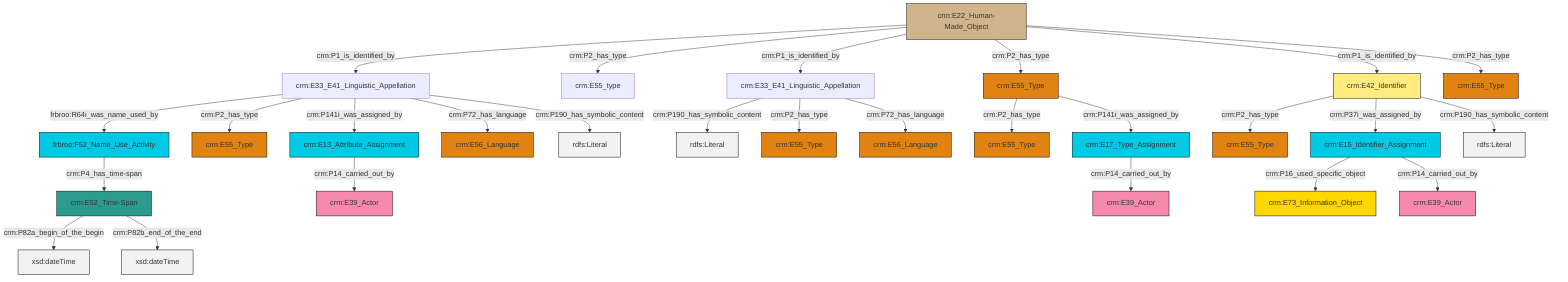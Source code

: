 graph TD
classDef Literal fill:#f2f2f2,stroke:#000000;
classDef CRM_Entity fill:#FFFFFF,stroke:#000000;
classDef Temporal_Entity fill:#00C9E6, stroke:#000000;
classDef Type fill:#E18312, stroke:#000000;
classDef Time-Span fill:#2C9C91, stroke:#000000;
classDef Appellation fill:#FFEB7F, stroke:#000000;
classDef Place fill:#008836, stroke:#000000;
classDef Persistent_Item fill:#B266B2, stroke:#000000;
classDef Conceptual_Object fill:#FFD700, stroke:#000000;
classDef Physical_Thing fill:#D2B48C, stroke:#000000;
classDef Actor fill:#f58aad, stroke:#000000;
classDef PC_Classes fill:#4ce600, stroke:#000000;
classDef Multi fill:#cccccc,stroke:#000000;

0["crm:E22_Human-Made_Object"]:::Physical_Thing -->|crm:P1_is_identified_by| 1["crm:E33_E41_Linguistic_Appellation"]:::Default
1["crm:E33_E41_Linguistic_Appellation"]:::Default -->|frbroo:R64i_was_name_used_by| 11["frbroo:F52_Name_Use_Activity"]:::Temporal_Entity
13["crm:E55_Type"]:::Type -->|crm:P2_has_type| 5["crm:E55_Type"]:::Type
14["crm:E52_Time-Span"]:::Time-Span -->|crm:P82a_begin_of_the_begin| 15[xsd:dateTime]:::Literal
16["crm:E42_Identifier"]:::Appellation -->|crm:P2_has_type| 17["crm:E55_Type"]:::Type
0["crm:E22_Human-Made_Object"]:::Physical_Thing -->|crm:P2_has_type| 20["crm:E55_type"]:::Default
14["crm:E52_Time-Span"]:::Time-Span -->|crm:P82b_end_of_the_end| 23[xsd:dateTime]:::Literal
0["crm:E22_Human-Made_Object"]:::Physical_Thing -->|crm:P1_is_identified_by| 9["crm:E33_E41_Linguistic_Appellation"]:::Default
9["crm:E33_E41_Linguistic_Appellation"]:::Default -->|crm:P190_has_symbolic_content| 29[rdfs:Literal]:::Literal
1["crm:E33_E41_Linguistic_Appellation"]:::Default -->|crm:P2_has_type| 31["crm:E55_Type"]:::Type
13["crm:E55_Type"]:::Type -->|crm:P141i_was_assigned_by| 34["crm:E17_Type_Assignment"]:::Temporal_Entity
35["crm:E13_Attribute_Assignment"]:::Temporal_Entity -->|crm:P14_carried_out_by| 36["crm:E39_Actor"]:::Actor
1["crm:E33_E41_Linguistic_Appellation"]:::Default -->|crm:P141i_was_assigned_by| 35["crm:E13_Attribute_Assignment"]:::Temporal_Entity
7["crm:E15_Identifier_Assignment"]:::Temporal_Entity -->|crm:P16_used_specific_object| 18["crm:E73_Information_Object"]:::Conceptual_Object
0["crm:E22_Human-Made_Object"]:::Physical_Thing -->|crm:P2_has_type| 13["crm:E55_Type"]:::Type
1["crm:E33_E41_Linguistic_Appellation"]:::Default -->|crm:P72_has_language| 41["crm:E56_Language"]:::Type
9["crm:E33_E41_Linguistic_Appellation"]:::Default -->|crm:P2_has_type| 24["crm:E55_Type"]:::Type
0["crm:E22_Human-Made_Object"]:::Physical_Thing -->|crm:P1_is_identified_by| 16["crm:E42_Identifier"]:::Appellation
34["crm:E17_Type_Assignment"]:::Temporal_Entity -->|crm:P14_carried_out_by| 2["crm:E39_Actor"]:::Actor
0["crm:E22_Human-Made_Object"]:::Physical_Thing -->|crm:P2_has_type| 43["crm:E55_Type"]:::Type
1["crm:E33_E41_Linguistic_Appellation"]:::Default -->|crm:P190_has_symbolic_content| 46[rdfs:Literal]:::Literal
9["crm:E33_E41_Linguistic_Appellation"]:::Default -->|crm:P72_has_language| 47["crm:E56_Language"]:::Type
7["crm:E15_Identifier_Assignment"]:::Temporal_Entity -->|crm:P14_carried_out_by| 21["crm:E39_Actor"]:::Actor
16["crm:E42_Identifier"]:::Appellation -->|crm:P37i_was_assigned_by| 7["crm:E15_Identifier_Assignment"]:::Temporal_Entity
11["frbroo:F52_Name_Use_Activity"]:::Temporal_Entity -->|crm:P4_has_time-span| 14["crm:E52_Time-Span"]:::Time-Span
16["crm:E42_Identifier"]:::Appellation -->|crm:P190_has_symbolic_content| 49[rdfs:Literal]:::Literal